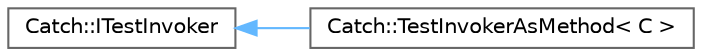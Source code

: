 digraph "Graphical Class Hierarchy"
{
 // LATEX_PDF_SIZE
  bgcolor="transparent";
  edge [fontname=Helvetica,fontsize=10,labelfontname=Helvetica,labelfontsize=10];
  node [fontname=Helvetica,fontsize=10,shape=box,height=0.2,width=0.4];
  rankdir="LR";
  Node0 [label="Catch::ITestInvoker",height=0.2,width=0.4,color="grey40", fillcolor="white", style="filled",URL="$struct_catch_1_1_i_test_invoker.html",tooltip=" "];
  Node0 -> Node1 [dir="back",color="steelblue1",style="solid"];
  Node1 [label="Catch::TestInvokerAsMethod\< C \>",height=0.2,width=0.4,color="grey40", fillcolor="white", style="filled",URL="$class_catch_1_1_test_invoker_as_method.html",tooltip=" "];
}
